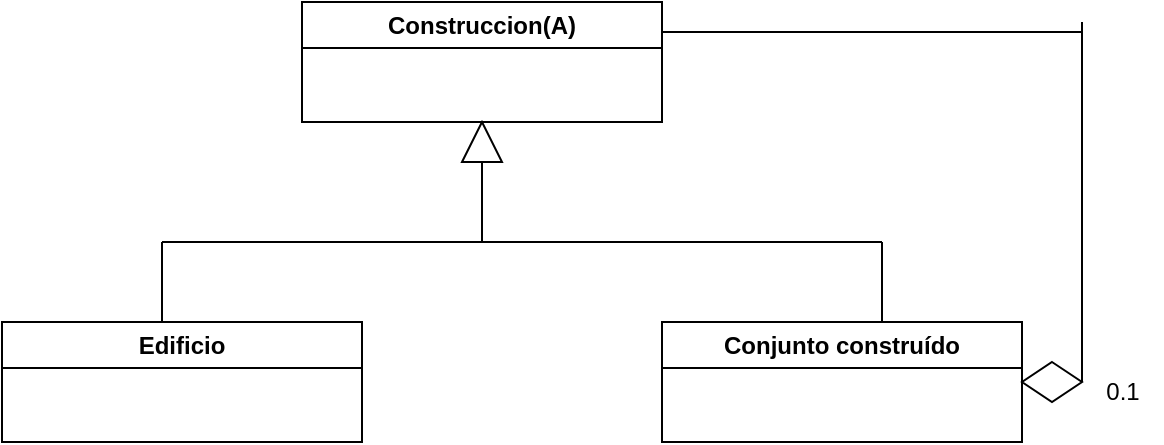 <mxfile>
    <diagram id="P6lBgPaL7Jk4IyHoCxEk" name="Página-1">
        <mxGraphModel dx="640" dy="433" grid="1" gridSize="10" guides="1" tooltips="1" connect="1" arrows="1" fold="1" page="1" pageScale="1" pageWidth="850" pageHeight="1100" math="0" shadow="0">
            <root>
                <mxCell id="0"/>
                <mxCell id="1" parent="0"/>
                <mxCell id="2" value="Construccion(A)" style="swimlane;whiteSpace=wrap;html=1;" vertex="1" parent="1">
                    <mxGeometry x="310" y="150" width="180" height="60" as="geometry"/>
                </mxCell>
                <mxCell id="3" value="Conjunto construído" style="swimlane;whiteSpace=wrap;html=1;" vertex="1" parent="1">
                    <mxGeometry x="490" y="310" width="180" height="60" as="geometry"/>
                </mxCell>
                <mxCell id="4" value="Edificio" style="swimlane;whiteSpace=wrap;html=1;" vertex="1" parent="1">
                    <mxGeometry x="160" y="310" width="180" height="60" as="geometry"/>
                </mxCell>
                <mxCell id="5" value="" style="triangle;whiteSpace=wrap;html=1;direction=north;" vertex="1" parent="1">
                    <mxGeometry x="390" y="210" width="20" height="20" as="geometry"/>
                </mxCell>
                <mxCell id="7" value="" style="endArrow=none;html=1;entryX=0;entryY=0.5;entryDx=0;entryDy=0;" edge="1" parent="1" target="5">
                    <mxGeometry width="50" height="50" relative="1" as="geometry">
                        <mxPoint x="400" y="270" as="sourcePoint"/>
                        <mxPoint x="450" y="270" as="targetPoint"/>
                    </mxGeometry>
                </mxCell>
                <mxCell id="8" value="" style="endArrow=none;html=1;" edge="1" parent="1">
                    <mxGeometry width="50" height="50" relative="1" as="geometry">
                        <mxPoint x="240" y="270" as="sourcePoint"/>
                        <mxPoint x="600" y="270" as="targetPoint"/>
                    </mxGeometry>
                </mxCell>
                <mxCell id="9" value="" style="endArrow=none;html=1;" edge="1" parent="1">
                    <mxGeometry width="50" height="50" relative="1" as="geometry">
                        <mxPoint x="240" y="310" as="sourcePoint"/>
                        <mxPoint x="240" y="270" as="targetPoint"/>
                    </mxGeometry>
                </mxCell>
                <mxCell id="10" value="" style="endArrow=none;html=1;" edge="1" parent="1">
                    <mxGeometry width="50" height="50" relative="1" as="geometry">
                        <mxPoint x="600" y="310" as="sourcePoint"/>
                        <mxPoint x="600" y="270" as="targetPoint"/>
                    </mxGeometry>
                </mxCell>
                <mxCell id="11" value="" style="rhombus;whiteSpace=wrap;html=1;" vertex="1" parent="1">
                    <mxGeometry x="670" y="330" width="30" height="20" as="geometry"/>
                </mxCell>
                <mxCell id="12" value="" style="endArrow=none;html=1;exitX=1;exitY=0.5;exitDx=0;exitDy=0;" edge="1" parent="1" source="11">
                    <mxGeometry width="50" height="50" relative="1" as="geometry">
                        <mxPoint x="560" y="320" as="sourcePoint"/>
                        <mxPoint x="700" y="160" as="targetPoint"/>
                    </mxGeometry>
                </mxCell>
                <mxCell id="13" value="" style="endArrow=none;html=1;exitX=1;exitY=0.25;exitDx=0;exitDy=0;" edge="1" parent="1" source="2">
                    <mxGeometry width="50" height="50" relative="1" as="geometry">
                        <mxPoint x="560" y="320" as="sourcePoint"/>
                        <mxPoint x="700" y="165" as="targetPoint"/>
                    </mxGeometry>
                </mxCell>
                <mxCell id="14" value="0.1&lt;br&gt;" style="text;html=1;align=center;verticalAlign=middle;resizable=0;points=[];autosize=1;strokeColor=none;fillColor=none;" vertex="1" parent="1">
                    <mxGeometry x="700" y="330" width="40" height="30" as="geometry"/>
                </mxCell>
            </root>
        </mxGraphModel>
    </diagram>
</mxfile>